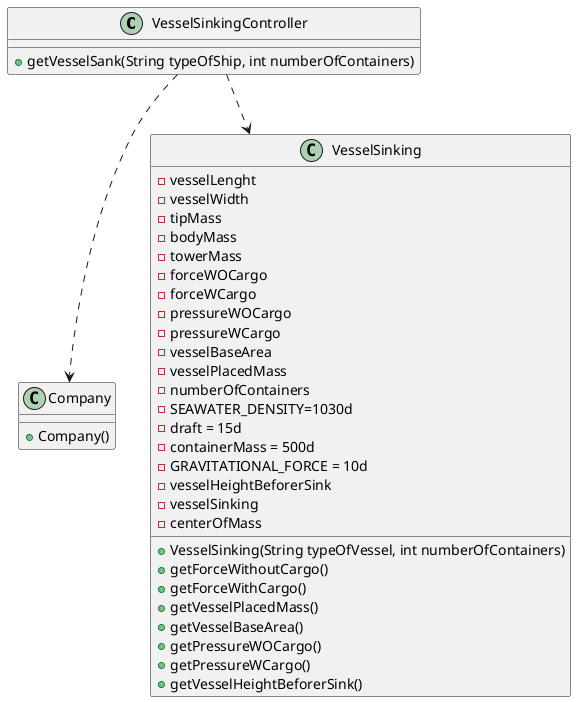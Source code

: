 @startuml
VesselSinkingController ..>Company
VesselSinkingController ..>VesselSinking


VesselSinkingController : +getVesselSank(String typeOfShip, int numberOfContainers)


Company : +Company()
VesselSinking : - vesselLenght
VesselSinking : - vesselWidth
VesselSinking : - tipMass
VesselSinking : - bodyMass
VesselSinking : - towerMass
VesselSinking : - forceWOCargo
VesselSinking : - forceWCargo
VesselSinking : - pressureWOCargo
VesselSinking : - pressureWCargo
VesselSinking : - vesselBaseArea
VesselSinking : - vesselPlacedMass
VesselSinking : - numberOfContainers
VesselSinking : - SEAWATER_DENSITY=1030d
VesselSinking : - draft = 15d
VesselSinking : - containerMass = 500d
VesselSinking : - GRAVITATIONAL_FORCE = 10d
VesselSinking : - vesselHeightBeforerSink
VesselSinking : - vesselSinking
VesselSinking : - centerOfMass
VesselSinking : + VesselSinking(String typeOfVessel, int numberOfContainers)
VesselSinking : + getForceWithoutCargo()
VesselSinking : + getForceWithCargo()
VesselSinking : + getVesselPlacedMass()
VesselSinking : + getVesselBaseArea()
VesselSinking : + getPressureWOCargo()
VesselSinking : + getPressureWCargo()
VesselSinking : + getVesselHeightBeforerSink()
@enduml